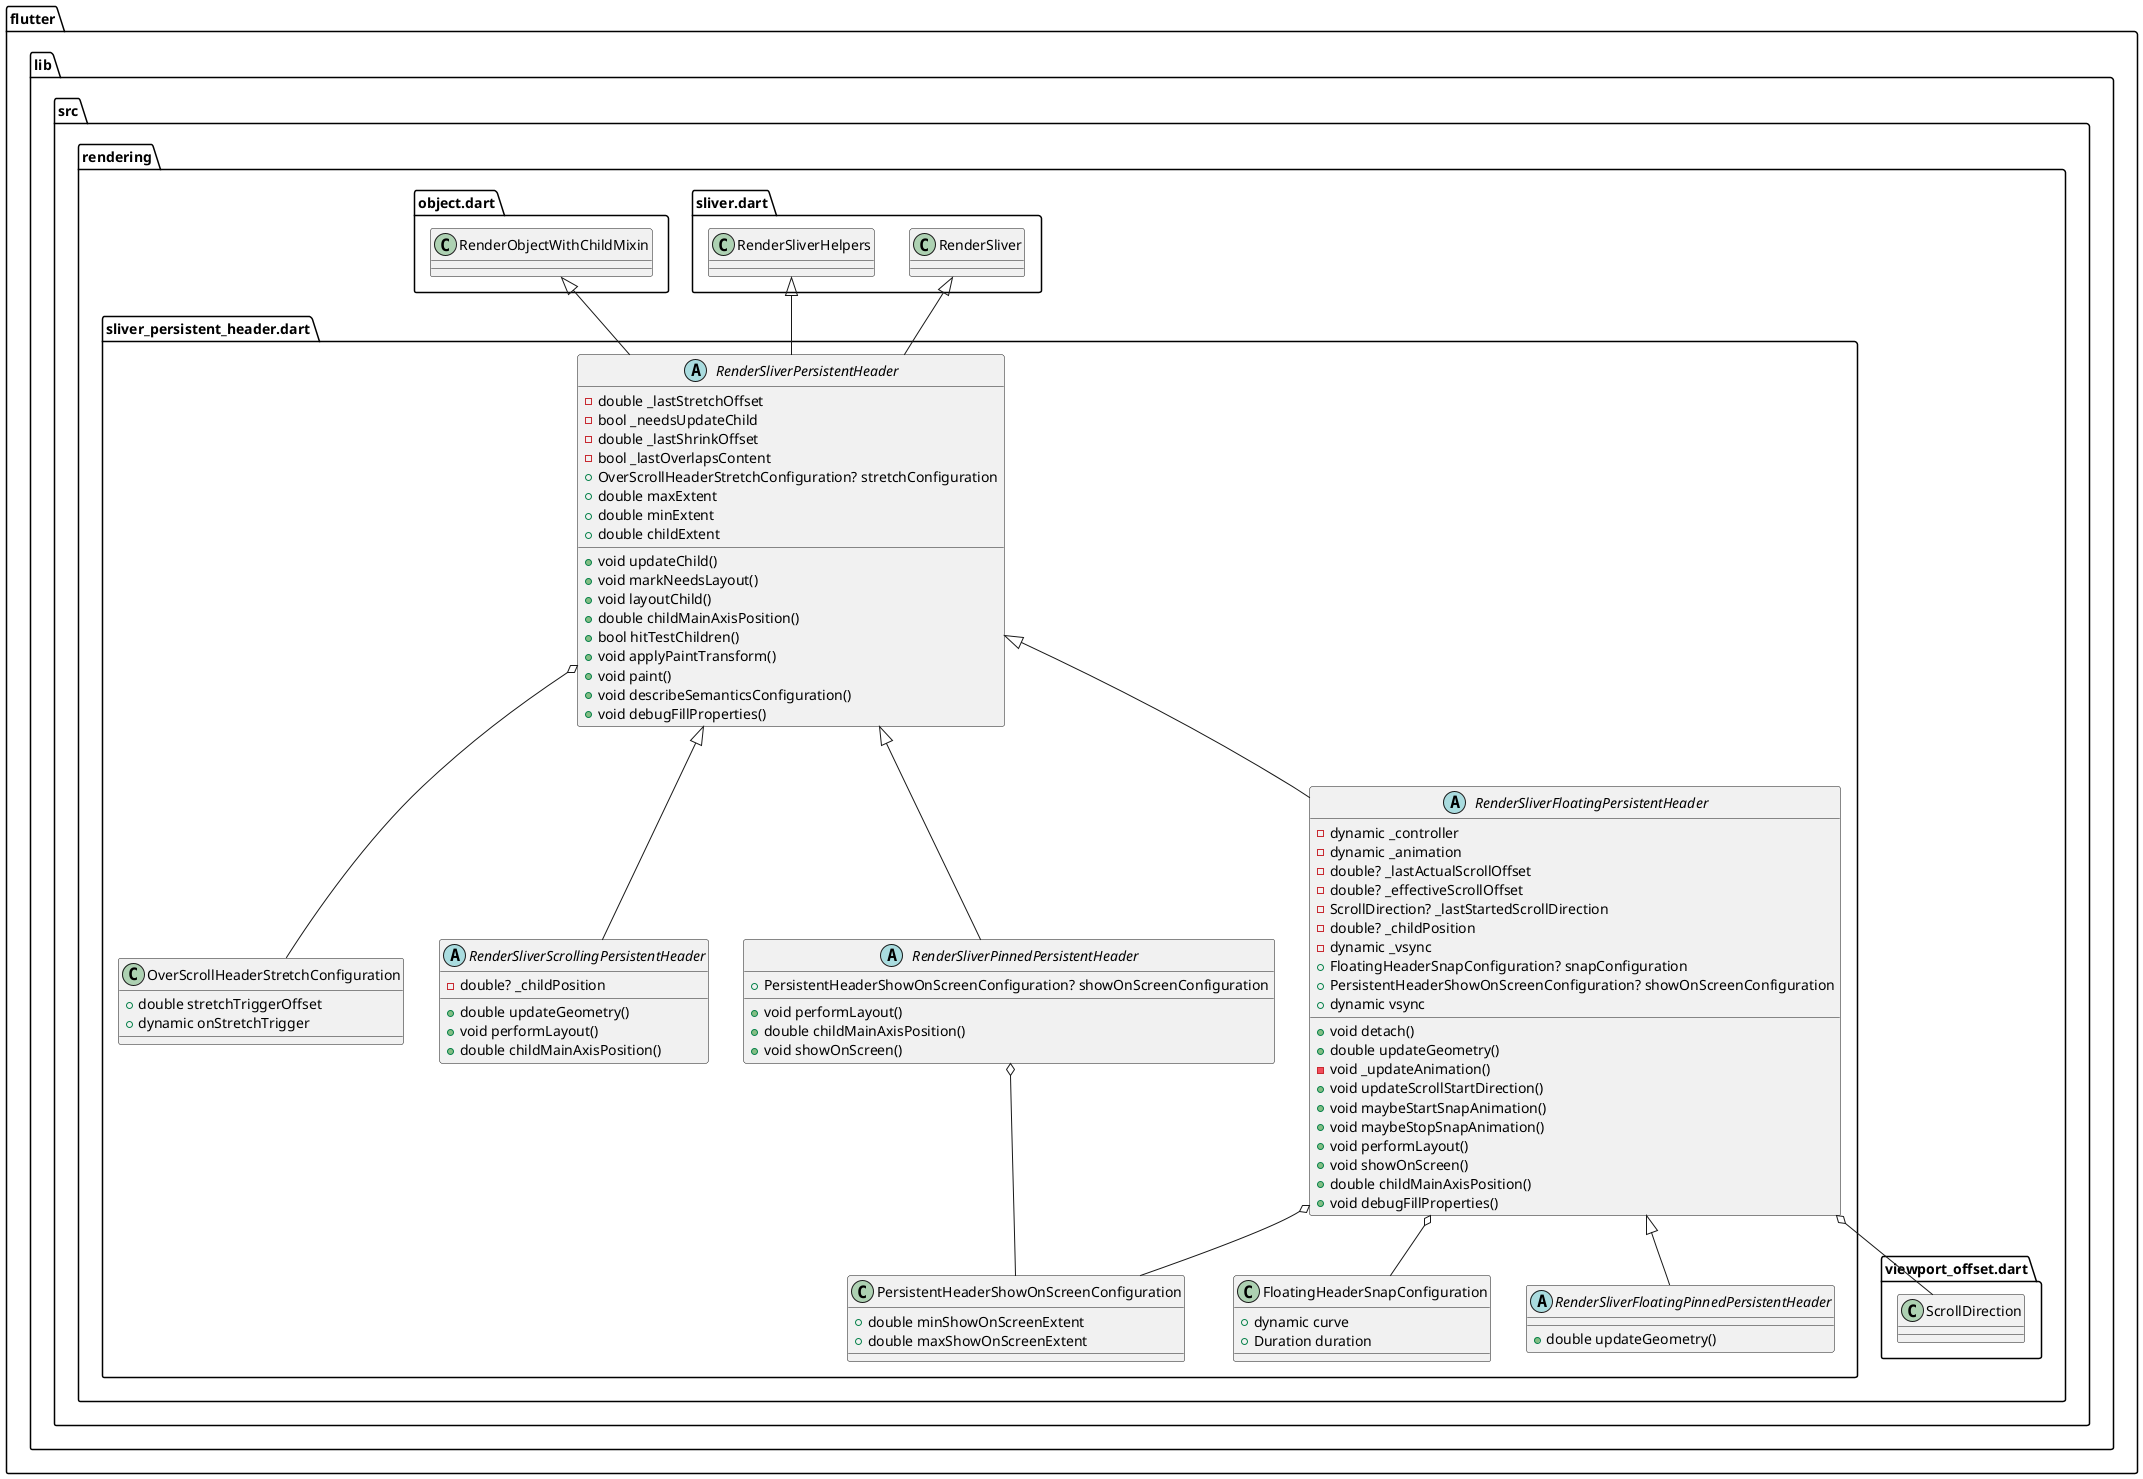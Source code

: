 @startuml
set namespaceSeparator ::

class "flutter::lib::src::rendering::sliver_persistent_header.dart::OverScrollHeaderStretchConfiguration" {
  +double stretchTriggerOffset
  +dynamic onStretchTrigger
}

class "flutter::lib::src::rendering::sliver_persistent_header.dart::PersistentHeaderShowOnScreenConfiguration" {
  +double minShowOnScreenExtent
  +double maxShowOnScreenExtent
}

abstract class "flutter::lib::src::rendering::sliver_persistent_header.dart::RenderSliverPersistentHeader" {
  -double _lastStretchOffset
  -bool _needsUpdateChild
  -double _lastShrinkOffset
  -bool _lastOverlapsContent
  +OverScrollHeaderStretchConfiguration? stretchConfiguration
  +double maxExtent
  +double minExtent
  +double childExtent
  +void updateChild()
  +void markNeedsLayout()
  +void layoutChild()
  +double childMainAxisPosition()
  +bool hitTestChildren()
  +void applyPaintTransform()
  +void paint()
  +void describeSemanticsConfiguration()
  +void debugFillProperties()
}

"flutter::lib::src::rendering::sliver_persistent_header.dart::RenderSliverPersistentHeader" o-- "flutter::lib::src::rendering::sliver_persistent_header.dart::OverScrollHeaderStretchConfiguration"
"flutter::lib::src::rendering::sliver.dart::RenderSliver" <|-- "flutter::lib::src::rendering::sliver_persistent_header.dart::RenderSliverPersistentHeader"
"flutter::lib::src::rendering::object.dart::RenderObjectWithChildMixin" <|-- "flutter::lib::src::rendering::sliver_persistent_header.dart::RenderSliverPersistentHeader"
"flutter::lib::src::rendering::sliver.dart::RenderSliverHelpers" <|-- "flutter::lib::src::rendering::sliver_persistent_header.dart::RenderSliverPersistentHeader"

abstract class "flutter::lib::src::rendering::sliver_persistent_header.dart::RenderSliverScrollingPersistentHeader" {
  -double? _childPosition
  +double updateGeometry()
  +void performLayout()
  +double childMainAxisPosition()
}

"flutter::lib::src::rendering::sliver_persistent_header.dart::RenderSliverPersistentHeader" <|-- "flutter::lib::src::rendering::sliver_persistent_header.dart::RenderSliverScrollingPersistentHeader"

abstract class "flutter::lib::src::rendering::sliver_persistent_header.dart::RenderSliverPinnedPersistentHeader" {
  +PersistentHeaderShowOnScreenConfiguration? showOnScreenConfiguration
  +void performLayout()
  +double childMainAxisPosition()
  +void showOnScreen()
}

"flutter::lib::src::rendering::sliver_persistent_header.dart::RenderSliverPinnedPersistentHeader" o-- "flutter::lib::src::rendering::sliver_persistent_header.dart::PersistentHeaderShowOnScreenConfiguration"
"flutter::lib::src::rendering::sliver_persistent_header.dart::RenderSliverPersistentHeader" <|-- "flutter::lib::src::rendering::sliver_persistent_header.dart::RenderSliverPinnedPersistentHeader"

class "flutter::lib::src::rendering::sliver_persistent_header.dart::FloatingHeaderSnapConfiguration" {
  +dynamic curve
  +Duration duration
}

abstract class "flutter::lib::src::rendering::sliver_persistent_header.dart::RenderSliverFloatingPersistentHeader" {
  -dynamic _controller
  -dynamic _animation
  -double? _lastActualScrollOffset
  -double? _effectiveScrollOffset
  -ScrollDirection? _lastStartedScrollDirection
  -double? _childPosition
  -dynamic _vsync
  +FloatingHeaderSnapConfiguration? snapConfiguration
  +PersistentHeaderShowOnScreenConfiguration? showOnScreenConfiguration
  +dynamic vsync
  +void detach()
  +double updateGeometry()
  -void _updateAnimation()
  +void updateScrollStartDirection()
  +void maybeStartSnapAnimation()
  +void maybeStopSnapAnimation()
  +void performLayout()
  +void showOnScreen()
  +double childMainAxisPosition()
  +void debugFillProperties()
}

"flutter::lib::src::rendering::sliver_persistent_header.dart::RenderSliverFloatingPersistentHeader" o-- "flutter::lib::src::rendering::viewport_offset.dart::ScrollDirection"
"flutter::lib::src::rendering::sliver_persistent_header.dart::RenderSliverFloatingPersistentHeader" o-- "flutter::lib::src::rendering::sliver_persistent_header.dart::FloatingHeaderSnapConfiguration"
"flutter::lib::src::rendering::sliver_persistent_header.dart::RenderSliverFloatingPersistentHeader" o-- "flutter::lib::src::rendering::sliver_persistent_header.dart::PersistentHeaderShowOnScreenConfiguration"
"flutter::lib::src::rendering::sliver_persistent_header.dart::RenderSliverPersistentHeader" <|-- "flutter::lib::src::rendering::sliver_persistent_header.dart::RenderSliverFloatingPersistentHeader"

abstract class "flutter::lib::src::rendering::sliver_persistent_header.dart::RenderSliverFloatingPinnedPersistentHeader" {
  +double updateGeometry()
}

"flutter::lib::src::rendering::sliver_persistent_header.dart::RenderSliverFloatingPersistentHeader" <|-- "flutter::lib::src::rendering::sliver_persistent_header.dart::RenderSliverFloatingPinnedPersistentHeader"


@enduml